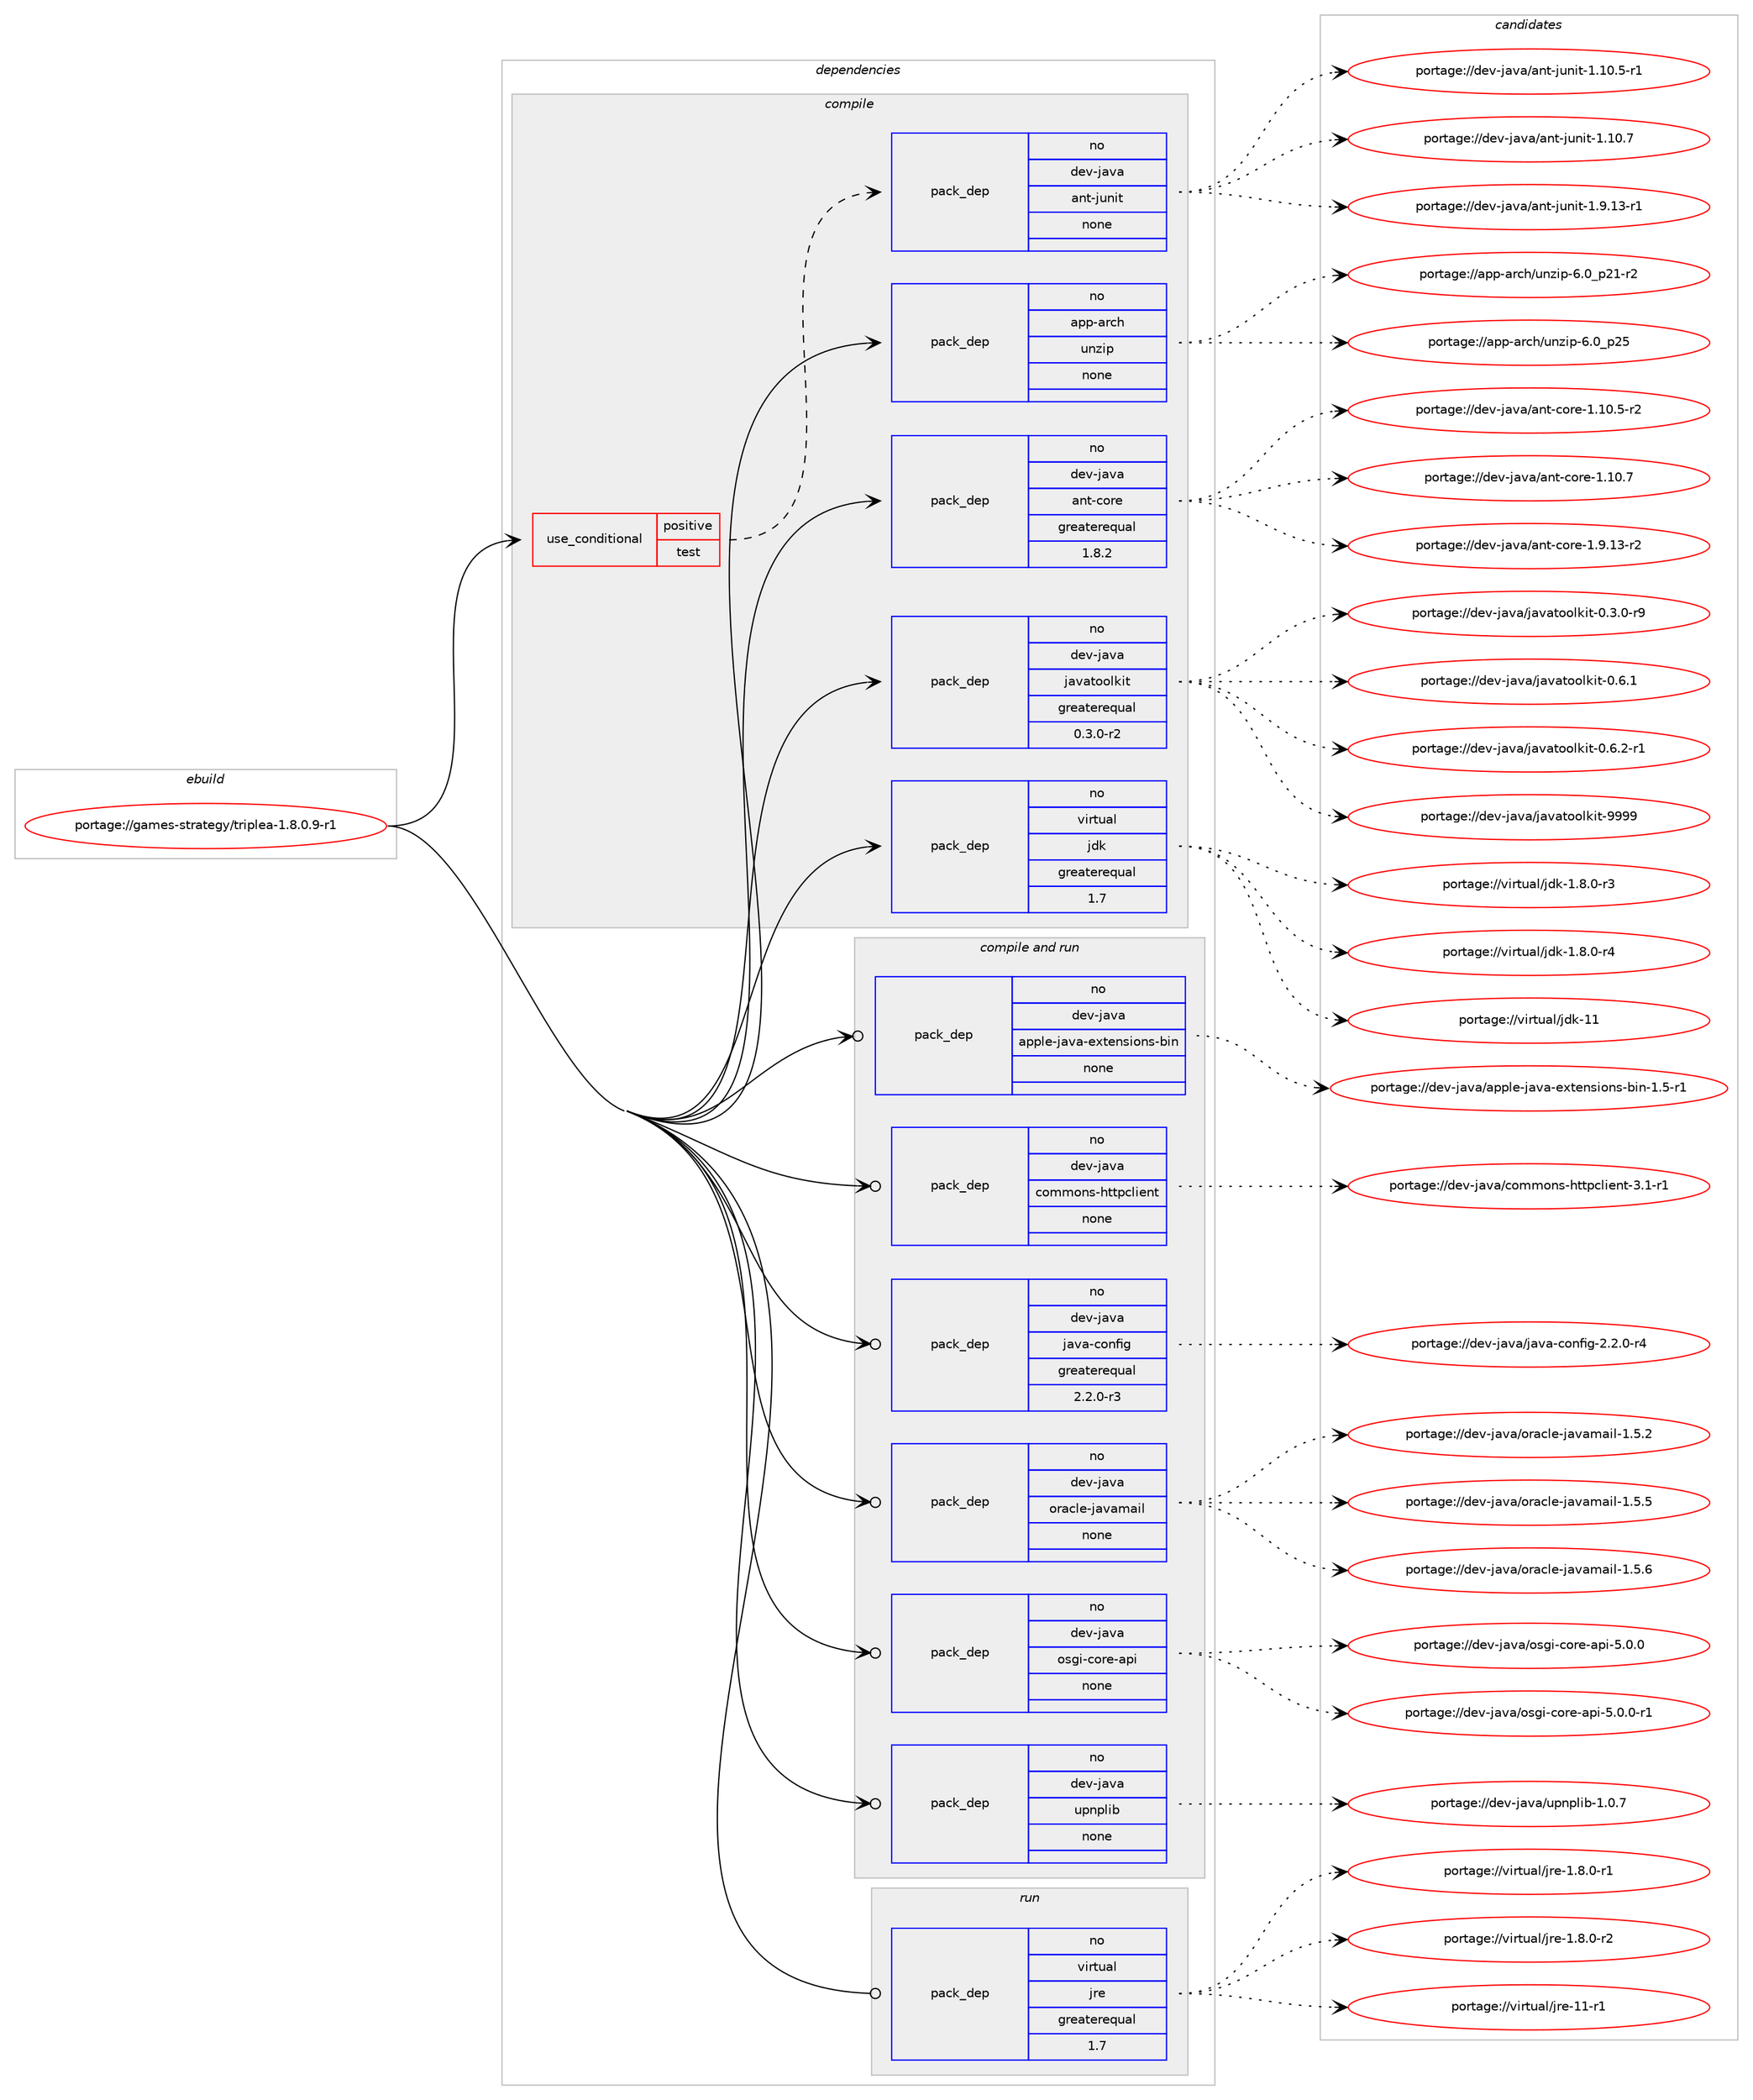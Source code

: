 digraph prolog {

# *************
# Graph options
# *************

newrank=true;
concentrate=true;
compound=true;
graph [rankdir=LR,fontname=Helvetica,fontsize=10,ranksep=1.5];#, ranksep=2.5, nodesep=0.2];
edge  [arrowhead=vee];
node  [fontname=Helvetica,fontsize=10];

# **********
# The ebuild
# **********

subgraph cluster_leftcol {
color=gray;
rank=same;
label=<<i>ebuild</i>>;
id [label="portage://games-strategy/triplea-1.8.0.9-r1", color=red, width=4, href="../games-strategy/triplea-1.8.0.9-r1.svg"];
}

# ****************
# The dependencies
# ****************

subgraph cluster_midcol {
color=gray;
label=<<i>dependencies</i>>;
subgraph cluster_compile {
fillcolor="#eeeeee";
style=filled;
label=<<i>compile</i>>;
subgraph cond73840 {
dependency277173 [label=<<TABLE BORDER="0" CELLBORDER="1" CELLSPACING="0" CELLPADDING="4"><TR><TD ROWSPAN="3" CELLPADDING="10">use_conditional</TD></TR><TR><TD>positive</TD></TR><TR><TD>test</TD></TR></TABLE>>, shape=none, color=red];
subgraph pack199294 {
dependency277174 [label=<<TABLE BORDER="0" CELLBORDER="1" CELLSPACING="0" CELLPADDING="4" WIDTH="220"><TR><TD ROWSPAN="6" CELLPADDING="30">pack_dep</TD></TR><TR><TD WIDTH="110">no</TD></TR><TR><TD>dev-java</TD></TR><TR><TD>ant-junit</TD></TR><TR><TD>none</TD></TR><TR><TD></TD></TR></TABLE>>, shape=none, color=blue];
}
dependency277173:e -> dependency277174:w [weight=20,style="dashed",arrowhead="vee"];
}
id:e -> dependency277173:w [weight=20,style="solid",arrowhead="vee"];
subgraph pack199295 {
dependency277175 [label=<<TABLE BORDER="0" CELLBORDER="1" CELLSPACING="0" CELLPADDING="4" WIDTH="220"><TR><TD ROWSPAN="6" CELLPADDING="30">pack_dep</TD></TR><TR><TD WIDTH="110">no</TD></TR><TR><TD>app-arch</TD></TR><TR><TD>unzip</TD></TR><TR><TD>none</TD></TR><TR><TD></TD></TR></TABLE>>, shape=none, color=blue];
}
id:e -> dependency277175:w [weight=20,style="solid",arrowhead="vee"];
subgraph pack199296 {
dependency277176 [label=<<TABLE BORDER="0" CELLBORDER="1" CELLSPACING="0" CELLPADDING="4" WIDTH="220"><TR><TD ROWSPAN="6" CELLPADDING="30">pack_dep</TD></TR><TR><TD WIDTH="110">no</TD></TR><TR><TD>dev-java</TD></TR><TR><TD>ant-core</TD></TR><TR><TD>greaterequal</TD></TR><TR><TD>1.8.2</TD></TR></TABLE>>, shape=none, color=blue];
}
id:e -> dependency277176:w [weight=20,style="solid",arrowhead="vee"];
subgraph pack199297 {
dependency277177 [label=<<TABLE BORDER="0" CELLBORDER="1" CELLSPACING="0" CELLPADDING="4" WIDTH="220"><TR><TD ROWSPAN="6" CELLPADDING="30">pack_dep</TD></TR><TR><TD WIDTH="110">no</TD></TR><TR><TD>dev-java</TD></TR><TR><TD>javatoolkit</TD></TR><TR><TD>greaterequal</TD></TR><TR><TD>0.3.0-r2</TD></TR></TABLE>>, shape=none, color=blue];
}
id:e -> dependency277177:w [weight=20,style="solid",arrowhead="vee"];
subgraph pack199298 {
dependency277178 [label=<<TABLE BORDER="0" CELLBORDER="1" CELLSPACING="0" CELLPADDING="4" WIDTH="220"><TR><TD ROWSPAN="6" CELLPADDING="30">pack_dep</TD></TR><TR><TD WIDTH="110">no</TD></TR><TR><TD>virtual</TD></TR><TR><TD>jdk</TD></TR><TR><TD>greaterequal</TD></TR><TR><TD>1.7</TD></TR></TABLE>>, shape=none, color=blue];
}
id:e -> dependency277178:w [weight=20,style="solid",arrowhead="vee"];
}
subgraph cluster_compileandrun {
fillcolor="#eeeeee";
style=filled;
label=<<i>compile and run</i>>;
subgraph pack199299 {
dependency277179 [label=<<TABLE BORDER="0" CELLBORDER="1" CELLSPACING="0" CELLPADDING="4" WIDTH="220"><TR><TD ROWSPAN="6" CELLPADDING="30">pack_dep</TD></TR><TR><TD WIDTH="110">no</TD></TR><TR><TD>dev-java</TD></TR><TR><TD>apple-java-extensions-bin</TD></TR><TR><TD>none</TD></TR><TR><TD></TD></TR></TABLE>>, shape=none, color=blue];
}
id:e -> dependency277179:w [weight=20,style="solid",arrowhead="odotvee"];
subgraph pack199300 {
dependency277180 [label=<<TABLE BORDER="0" CELLBORDER="1" CELLSPACING="0" CELLPADDING="4" WIDTH="220"><TR><TD ROWSPAN="6" CELLPADDING="30">pack_dep</TD></TR><TR><TD WIDTH="110">no</TD></TR><TR><TD>dev-java</TD></TR><TR><TD>commons-httpclient</TD></TR><TR><TD>none</TD></TR><TR><TD></TD></TR></TABLE>>, shape=none, color=blue];
}
id:e -> dependency277180:w [weight=20,style="solid",arrowhead="odotvee"];
subgraph pack199301 {
dependency277181 [label=<<TABLE BORDER="0" CELLBORDER="1" CELLSPACING="0" CELLPADDING="4" WIDTH="220"><TR><TD ROWSPAN="6" CELLPADDING="30">pack_dep</TD></TR><TR><TD WIDTH="110">no</TD></TR><TR><TD>dev-java</TD></TR><TR><TD>java-config</TD></TR><TR><TD>greaterequal</TD></TR><TR><TD>2.2.0-r3</TD></TR></TABLE>>, shape=none, color=blue];
}
id:e -> dependency277181:w [weight=20,style="solid",arrowhead="odotvee"];
subgraph pack199302 {
dependency277182 [label=<<TABLE BORDER="0" CELLBORDER="1" CELLSPACING="0" CELLPADDING="4" WIDTH="220"><TR><TD ROWSPAN="6" CELLPADDING="30">pack_dep</TD></TR><TR><TD WIDTH="110">no</TD></TR><TR><TD>dev-java</TD></TR><TR><TD>oracle-javamail</TD></TR><TR><TD>none</TD></TR><TR><TD></TD></TR></TABLE>>, shape=none, color=blue];
}
id:e -> dependency277182:w [weight=20,style="solid",arrowhead="odotvee"];
subgraph pack199303 {
dependency277183 [label=<<TABLE BORDER="0" CELLBORDER="1" CELLSPACING="0" CELLPADDING="4" WIDTH="220"><TR><TD ROWSPAN="6" CELLPADDING="30">pack_dep</TD></TR><TR><TD WIDTH="110">no</TD></TR><TR><TD>dev-java</TD></TR><TR><TD>osgi-core-api</TD></TR><TR><TD>none</TD></TR><TR><TD></TD></TR></TABLE>>, shape=none, color=blue];
}
id:e -> dependency277183:w [weight=20,style="solid",arrowhead="odotvee"];
subgraph pack199304 {
dependency277184 [label=<<TABLE BORDER="0" CELLBORDER="1" CELLSPACING="0" CELLPADDING="4" WIDTH="220"><TR><TD ROWSPAN="6" CELLPADDING="30">pack_dep</TD></TR><TR><TD WIDTH="110">no</TD></TR><TR><TD>dev-java</TD></TR><TR><TD>upnplib</TD></TR><TR><TD>none</TD></TR><TR><TD></TD></TR></TABLE>>, shape=none, color=blue];
}
id:e -> dependency277184:w [weight=20,style="solid",arrowhead="odotvee"];
}
subgraph cluster_run {
fillcolor="#eeeeee";
style=filled;
label=<<i>run</i>>;
subgraph pack199305 {
dependency277185 [label=<<TABLE BORDER="0" CELLBORDER="1" CELLSPACING="0" CELLPADDING="4" WIDTH="220"><TR><TD ROWSPAN="6" CELLPADDING="30">pack_dep</TD></TR><TR><TD WIDTH="110">no</TD></TR><TR><TD>virtual</TD></TR><TR><TD>jre</TD></TR><TR><TD>greaterequal</TD></TR><TR><TD>1.7</TD></TR></TABLE>>, shape=none, color=blue];
}
id:e -> dependency277185:w [weight=20,style="solid",arrowhead="odot"];
}
}

# **************
# The candidates
# **************

subgraph cluster_choices {
rank=same;
color=gray;
label=<<i>candidates</i>>;

subgraph choice199294 {
color=black;
nodesep=1;
choiceportage100101118451069711897479711011645106117110105116454946494846534511449 [label="portage://dev-java/ant-junit-1.10.5-r1", color=red, width=4,href="../dev-java/ant-junit-1.10.5-r1.svg"];
choiceportage10010111845106971189747971101164510611711010511645494649484655 [label="portage://dev-java/ant-junit-1.10.7", color=red, width=4,href="../dev-java/ant-junit-1.10.7.svg"];
choiceportage100101118451069711897479711011645106117110105116454946574649514511449 [label="portage://dev-java/ant-junit-1.9.13-r1", color=red, width=4,href="../dev-java/ant-junit-1.9.13-r1.svg"];
dependency277174:e -> choiceportage100101118451069711897479711011645106117110105116454946494846534511449:w [style=dotted,weight="100"];
dependency277174:e -> choiceportage10010111845106971189747971101164510611711010511645494649484655:w [style=dotted,weight="100"];
dependency277174:e -> choiceportage100101118451069711897479711011645106117110105116454946574649514511449:w [style=dotted,weight="100"];
}
subgraph choice199295 {
color=black;
nodesep=1;
choiceportage9711211245971149910447117110122105112455446489511250494511450 [label="portage://app-arch/unzip-6.0_p21-r2", color=red, width=4,href="../app-arch/unzip-6.0_p21-r2.svg"];
choiceportage971121124597114991044711711012210511245544648951125053 [label="portage://app-arch/unzip-6.0_p25", color=red, width=4,href="../app-arch/unzip-6.0_p25.svg"];
dependency277175:e -> choiceportage9711211245971149910447117110122105112455446489511250494511450:w [style=dotted,weight="100"];
dependency277175:e -> choiceportage971121124597114991044711711012210511245544648951125053:w [style=dotted,weight="100"];
}
subgraph choice199296 {
color=black;
nodesep=1;
choiceportage10010111845106971189747971101164599111114101454946494846534511450 [label="portage://dev-java/ant-core-1.10.5-r2", color=red, width=4,href="../dev-java/ant-core-1.10.5-r2.svg"];
choiceportage1001011184510697118974797110116459911111410145494649484655 [label="portage://dev-java/ant-core-1.10.7", color=red, width=4,href="../dev-java/ant-core-1.10.7.svg"];
choiceportage10010111845106971189747971101164599111114101454946574649514511450 [label="portage://dev-java/ant-core-1.9.13-r2", color=red, width=4,href="../dev-java/ant-core-1.9.13-r2.svg"];
dependency277176:e -> choiceportage10010111845106971189747971101164599111114101454946494846534511450:w [style=dotted,weight="100"];
dependency277176:e -> choiceportage1001011184510697118974797110116459911111410145494649484655:w [style=dotted,weight="100"];
dependency277176:e -> choiceportage10010111845106971189747971101164599111114101454946574649514511450:w [style=dotted,weight="100"];
}
subgraph choice199297 {
color=black;
nodesep=1;
choiceportage1001011184510697118974710697118971161111111081071051164548465146484511457 [label="portage://dev-java/javatoolkit-0.3.0-r9", color=red, width=4,href="../dev-java/javatoolkit-0.3.0-r9.svg"];
choiceportage100101118451069711897471069711897116111111108107105116454846544649 [label="portage://dev-java/javatoolkit-0.6.1", color=red, width=4,href="../dev-java/javatoolkit-0.6.1.svg"];
choiceportage1001011184510697118974710697118971161111111081071051164548465446504511449 [label="portage://dev-java/javatoolkit-0.6.2-r1", color=red, width=4,href="../dev-java/javatoolkit-0.6.2-r1.svg"];
choiceportage1001011184510697118974710697118971161111111081071051164557575757 [label="portage://dev-java/javatoolkit-9999", color=red, width=4,href="../dev-java/javatoolkit-9999.svg"];
dependency277177:e -> choiceportage1001011184510697118974710697118971161111111081071051164548465146484511457:w [style=dotted,weight="100"];
dependency277177:e -> choiceportage100101118451069711897471069711897116111111108107105116454846544649:w [style=dotted,weight="100"];
dependency277177:e -> choiceportage1001011184510697118974710697118971161111111081071051164548465446504511449:w [style=dotted,weight="100"];
dependency277177:e -> choiceportage1001011184510697118974710697118971161111111081071051164557575757:w [style=dotted,weight="100"];
}
subgraph choice199298 {
color=black;
nodesep=1;
choiceportage11810511411611797108471061001074549465646484511451 [label="portage://virtual/jdk-1.8.0-r3", color=red, width=4,href="../virtual/jdk-1.8.0-r3.svg"];
choiceportage11810511411611797108471061001074549465646484511452 [label="portage://virtual/jdk-1.8.0-r4", color=red, width=4,href="../virtual/jdk-1.8.0-r4.svg"];
choiceportage1181051141161179710847106100107454949 [label="portage://virtual/jdk-11", color=red, width=4,href="../virtual/jdk-11.svg"];
dependency277178:e -> choiceportage11810511411611797108471061001074549465646484511451:w [style=dotted,weight="100"];
dependency277178:e -> choiceportage11810511411611797108471061001074549465646484511452:w [style=dotted,weight="100"];
dependency277178:e -> choiceportage1181051141161179710847106100107454949:w [style=dotted,weight="100"];
}
subgraph choice199299 {
color=black;
nodesep=1;
choiceportage1001011184510697118974797112112108101451069711897451011201161011101151051111101154598105110454946534511449 [label="portage://dev-java/apple-java-extensions-bin-1.5-r1", color=red, width=4,href="../dev-java/apple-java-extensions-bin-1.5-r1.svg"];
dependency277179:e -> choiceportage1001011184510697118974797112112108101451069711897451011201161011101151051111101154598105110454946534511449:w [style=dotted,weight="100"];
}
subgraph choice199300 {
color=black;
nodesep=1;
choiceportage10010111845106971189747991111091091111101154510411611611299108105101110116455146494511449 [label="portage://dev-java/commons-httpclient-3.1-r1", color=red, width=4,href="../dev-java/commons-httpclient-3.1-r1.svg"];
dependency277180:e -> choiceportage10010111845106971189747991111091091111101154510411611611299108105101110116455146494511449:w [style=dotted,weight="100"];
}
subgraph choice199301 {
color=black;
nodesep=1;
choiceportage10010111845106971189747106971189745991111101021051034550465046484511452 [label="portage://dev-java/java-config-2.2.0-r4", color=red, width=4,href="../dev-java/java-config-2.2.0-r4.svg"];
dependency277181:e -> choiceportage10010111845106971189747106971189745991111101021051034550465046484511452:w [style=dotted,weight="100"];
}
subgraph choice199302 {
color=black;
nodesep=1;
choiceportage10010111845106971189747111114979910810145106971189710997105108454946534650 [label="portage://dev-java/oracle-javamail-1.5.2", color=red, width=4,href="../dev-java/oracle-javamail-1.5.2.svg"];
choiceportage10010111845106971189747111114979910810145106971189710997105108454946534653 [label="portage://dev-java/oracle-javamail-1.5.5", color=red, width=4,href="../dev-java/oracle-javamail-1.5.5.svg"];
choiceportage10010111845106971189747111114979910810145106971189710997105108454946534654 [label="portage://dev-java/oracle-javamail-1.5.6", color=red, width=4,href="../dev-java/oracle-javamail-1.5.6.svg"];
dependency277182:e -> choiceportage10010111845106971189747111114979910810145106971189710997105108454946534650:w [style=dotted,weight="100"];
dependency277182:e -> choiceportage10010111845106971189747111114979910810145106971189710997105108454946534653:w [style=dotted,weight="100"];
dependency277182:e -> choiceportage10010111845106971189747111114979910810145106971189710997105108454946534654:w [style=dotted,weight="100"];
}
subgraph choice199303 {
color=black;
nodesep=1;
choiceportage1001011184510697118974711111510310545991111141014597112105455346484648 [label="portage://dev-java/osgi-core-api-5.0.0", color=red, width=4,href="../dev-java/osgi-core-api-5.0.0.svg"];
choiceportage10010111845106971189747111115103105459911111410145971121054553464846484511449 [label="portage://dev-java/osgi-core-api-5.0.0-r1", color=red, width=4,href="../dev-java/osgi-core-api-5.0.0-r1.svg"];
dependency277183:e -> choiceportage1001011184510697118974711111510310545991111141014597112105455346484648:w [style=dotted,weight="100"];
dependency277183:e -> choiceportage10010111845106971189747111115103105459911111410145971121054553464846484511449:w [style=dotted,weight="100"];
}
subgraph choice199304 {
color=black;
nodesep=1;
choiceportage1001011184510697118974711711211011210810598454946484655 [label="portage://dev-java/upnplib-1.0.7", color=red, width=4,href="../dev-java/upnplib-1.0.7.svg"];
dependency277184:e -> choiceportage1001011184510697118974711711211011210810598454946484655:w [style=dotted,weight="100"];
}
subgraph choice199305 {
color=black;
nodesep=1;
choiceportage11810511411611797108471061141014549465646484511449 [label="portage://virtual/jre-1.8.0-r1", color=red, width=4,href="../virtual/jre-1.8.0-r1.svg"];
choiceportage11810511411611797108471061141014549465646484511450 [label="portage://virtual/jre-1.8.0-r2", color=red, width=4,href="../virtual/jre-1.8.0-r2.svg"];
choiceportage11810511411611797108471061141014549494511449 [label="portage://virtual/jre-11-r1", color=red, width=4,href="../virtual/jre-11-r1.svg"];
dependency277185:e -> choiceportage11810511411611797108471061141014549465646484511449:w [style=dotted,weight="100"];
dependency277185:e -> choiceportage11810511411611797108471061141014549465646484511450:w [style=dotted,weight="100"];
dependency277185:e -> choiceportage11810511411611797108471061141014549494511449:w [style=dotted,weight="100"];
}
}

}
